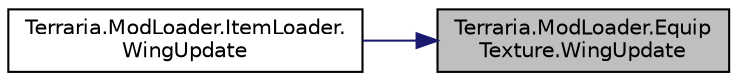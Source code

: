 digraph "Terraria.ModLoader.EquipTexture.WingUpdate"
{
 // LATEX_PDF_SIZE
  edge [fontname="Helvetica",fontsize="10",labelfontname="Helvetica",labelfontsize="10"];
  node [fontname="Helvetica",fontsize="10",shape=record];
  rankdir="RL";
  Node1 [label="Terraria.ModLoader.Equip\lTexture.WingUpdate",height=0.2,width=0.4,color="black", fillcolor="grey75", style="filled", fontcolor="black",tooltip="Allows for wing textures to do various things while in use. \"inUse\" is whether or not the jump button..."];
  Node1 -> Node2 [dir="back",color="midnightblue",fontsize="10",style="solid",fontname="Helvetica"];
  Node2 [label="Terraria.ModLoader.ItemLoader.\lWingUpdate",height=0.2,width=0.4,color="black", fillcolor="white", style="filled",URL="$class_terraria_1_1_mod_loader_1_1_item_loader.html#a0d4fc974b572ac7e8ba55036e6b46584",tooltip="If wings can be seen on the player, calls the player's wing's equipment texture's WingUpdate and all ..."];
}
